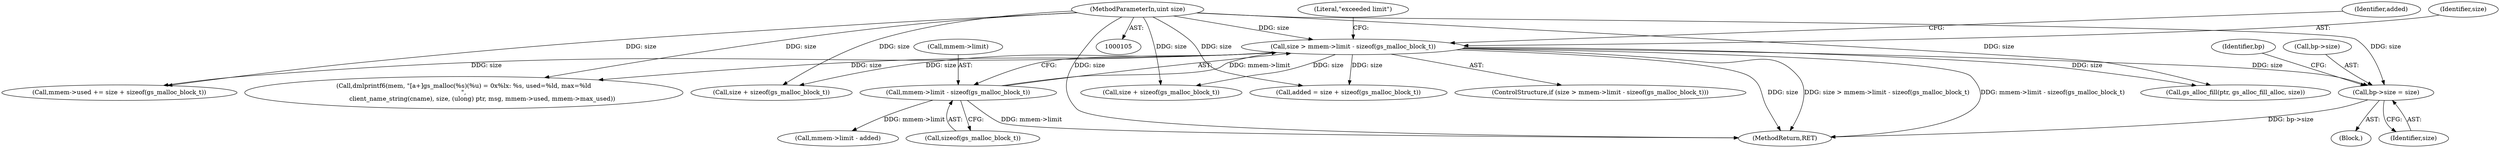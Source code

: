 digraph "0_moodle_0c0b0859ae1aba64861599f0e7f74f143f305932@pointer" {
"1000212" [label="(Call,bp->size = size)"];
"1000107" [label="(MethodParameterIn,uint size)"];
"1000133" [label="(Call,size > mmem->limit - sizeof(gs_malloc_block_t))"];
"1000135" [label="(Call,mmem->limit - sizeof(gs_malloc_block_t))"];
"1000132" [label="(ControlStructure,if (size > mmem->limit - sizeof(gs_malloc_block_t)))"];
"1000107" [label="(MethodParameterIn,uint size)"];
"1000302" [label="(MethodReturn,RET)"];
"1000244" [label="(Call,size + sizeof(gs_malloc_block_t))"];
"1000180" [label="(Block,)"];
"1000133" [label="(Call,size > mmem->limit - sizeof(gs_malloc_block_t))"];
"1000143" [label="(Literal,\"exceeded limit\")"];
"1000135" [label="(Call,mmem->limit - sizeof(gs_malloc_block_t))"];
"1000219" [label="(Identifier,bp)"];
"1000213" [label="(Call,bp->size)"];
"1000136" [label="(Call,mmem->limit)"];
"1000155" [label="(Call,mmem->limit - added)"];
"1000147" [label="(Call,added = size + sizeof(gs_malloc_block_t))"];
"1000273" [label="(Call,gs_alloc_fill(ptr, gs_alloc_fill_alloc, size))"];
"1000240" [label="(Call,mmem->used += size + sizeof(gs_malloc_block_t))"];
"1000212" [label="(Call,bp->size = size)"];
"1000284" [label="(Call,dmlprintf6(mem, \"[a+]gs_malloc(%s)(%u) = 0x%lx: %s, used=%ld, max=%ld\n\",\n                   client_name_string(cname), size, (ulong) ptr, msg, mmem->used, mmem->max_used))"];
"1000139" [label="(Call,sizeof(gs_malloc_block_t))"];
"1000148" [label="(Identifier,added)"];
"1000149" [label="(Call,size + sizeof(gs_malloc_block_t))"];
"1000216" [label="(Identifier,size)"];
"1000134" [label="(Identifier,size)"];
"1000212" -> "1000180"  [label="AST: "];
"1000212" -> "1000216"  [label="CFG: "];
"1000213" -> "1000212"  [label="AST: "];
"1000216" -> "1000212"  [label="AST: "];
"1000219" -> "1000212"  [label="CFG: "];
"1000212" -> "1000302"  [label="DDG: bp->size"];
"1000107" -> "1000212"  [label="DDG: size"];
"1000133" -> "1000212"  [label="DDG: size"];
"1000107" -> "1000105"  [label="AST: "];
"1000107" -> "1000302"  [label="DDG: size"];
"1000107" -> "1000133"  [label="DDG: size"];
"1000107" -> "1000147"  [label="DDG: size"];
"1000107" -> "1000149"  [label="DDG: size"];
"1000107" -> "1000240"  [label="DDG: size"];
"1000107" -> "1000244"  [label="DDG: size"];
"1000107" -> "1000273"  [label="DDG: size"];
"1000107" -> "1000284"  [label="DDG: size"];
"1000133" -> "1000132"  [label="AST: "];
"1000133" -> "1000135"  [label="CFG: "];
"1000134" -> "1000133"  [label="AST: "];
"1000135" -> "1000133"  [label="AST: "];
"1000143" -> "1000133"  [label="CFG: "];
"1000148" -> "1000133"  [label="CFG: "];
"1000133" -> "1000302"  [label="DDG: size"];
"1000133" -> "1000302"  [label="DDG: size > mmem->limit - sizeof(gs_malloc_block_t)"];
"1000133" -> "1000302"  [label="DDG: mmem->limit - sizeof(gs_malloc_block_t)"];
"1000135" -> "1000133"  [label="DDG: mmem->limit"];
"1000133" -> "1000147"  [label="DDG: size"];
"1000133" -> "1000149"  [label="DDG: size"];
"1000133" -> "1000240"  [label="DDG: size"];
"1000133" -> "1000244"  [label="DDG: size"];
"1000133" -> "1000273"  [label="DDG: size"];
"1000133" -> "1000284"  [label="DDG: size"];
"1000135" -> "1000139"  [label="CFG: "];
"1000136" -> "1000135"  [label="AST: "];
"1000139" -> "1000135"  [label="AST: "];
"1000135" -> "1000302"  [label="DDG: mmem->limit"];
"1000135" -> "1000155"  [label="DDG: mmem->limit"];
}
